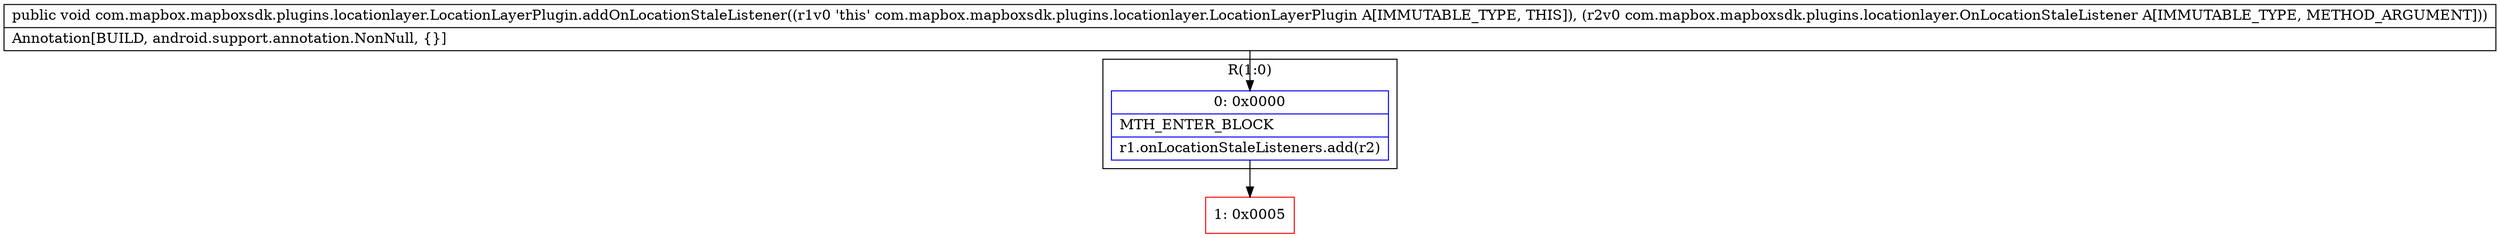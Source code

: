 digraph "CFG forcom.mapbox.mapboxsdk.plugins.locationlayer.LocationLayerPlugin.addOnLocationStaleListener(Lcom\/mapbox\/mapboxsdk\/plugins\/locationlayer\/OnLocationStaleListener;)V" {
subgraph cluster_Region_835402185 {
label = "R(1:0)";
node [shape=record,color=blue];
Node_0 [shape=record,label="{0\:\ 0x0000|MTH_ENTER_BLOCK\l|r1.onLocationStaleListeners.add(r2)\l}"];
}
Node_1 [shape=record,color=red,label="{1\:\ 0x0005}"];
MethodNode[shape=record,label="{public void com.mapbox.mapboxsdk.plugins.locationlayer.LocationLayerPlugin.addOnLocationStaleListener((r1v0 'this' com.mapbox.mapboxsdk.plugins.locationlayer.LocationLayerPlugin A[IMMUTABLE_TYPE, THIS]), (r2v0 com.mapbox.mapboxsdk.plugins.locationlayer.OnLocationStaleListener A[IMMUTABLE_TYPE, METHOD_ARGUMENT]))  | Annotation[BUILD, android.support.annotation.NonNull, \{\}]\l}"];
MethodNode -> Node_0;
Node_0 -> Node_1;
}

